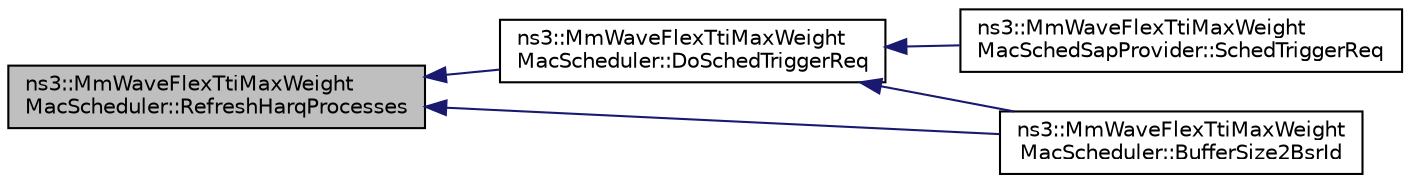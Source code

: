 digraph "ns3::MmWaveFlexTtiMaxWeightMacScheduler::RefreshHarqProcesses"
{
  edge [fontname="Helvetica",fontsize="10",labelfontname="Helvetica",labelfontsize="10"];
  node [fontname="Helvetica",fontsize="10",shape=record];
  rankdir="LR";
  Node1 [label="ns3::MmWaveFlexTtiMaxWeight\lMacScheduler::RefreshHarqProcesses",height=0.2,width=0.4,color="black", fillcolor="grey75", style="filled", fontcolor="black"];
  Node1 -> Node2 [dir="back",color="midnightblue",fontsize="10",style="solid"];
  Node2 [label="ns3::MmWaveFlexTtiMaxWeight\lMacScheduler::DoSchedTriggerReq",height=0.2,width=0.4,color="black", fillcolor="white", style="filled",URL="$dc/d15/classns3_1_1MmWaveFlexTtiMaxWeightMacScheduler.html#abfe3b5fc0700fa829239e0ff914705f3"];
  Node2 -> Node3 [dir="back",color="midnightblue",fontsize="10",style="solid"];
  Node3 [label="ns3::MmWaveFlexTtiMaxWeight\lMacSchedSapProvider::SchedTriggerReq",height=0.2,width=0.4,color="black", fillcolor="white", style="filled",URL="$d7/d17/classns3_1_1MmWaveFlexTtiMaxWeightMacSchedSapProvider.html#ad63ad0f1f04ac4b7ef63cbcdd557d524"];
  Node2 -> Node4 [dir="back",color="midnightblue",fontsize="10",style="solid"];
  Node4 [label="ns3::MmWaveFlexTtiMaxWeight\lMacScheduler::BufferSize2BsrId",height=0.2,width=0.4,color="black", fillcolor="white", style="filled",URL="$dc/d15/classns3_1_1MmWaveFlexTtiMaxWeightMacScheduler.html#aa0900481ed4eff482d7b6582346fd696"];
  Node1 -> Node4 [dir="back",color="midnightblue",fontsize="10",style="solid"];
}
